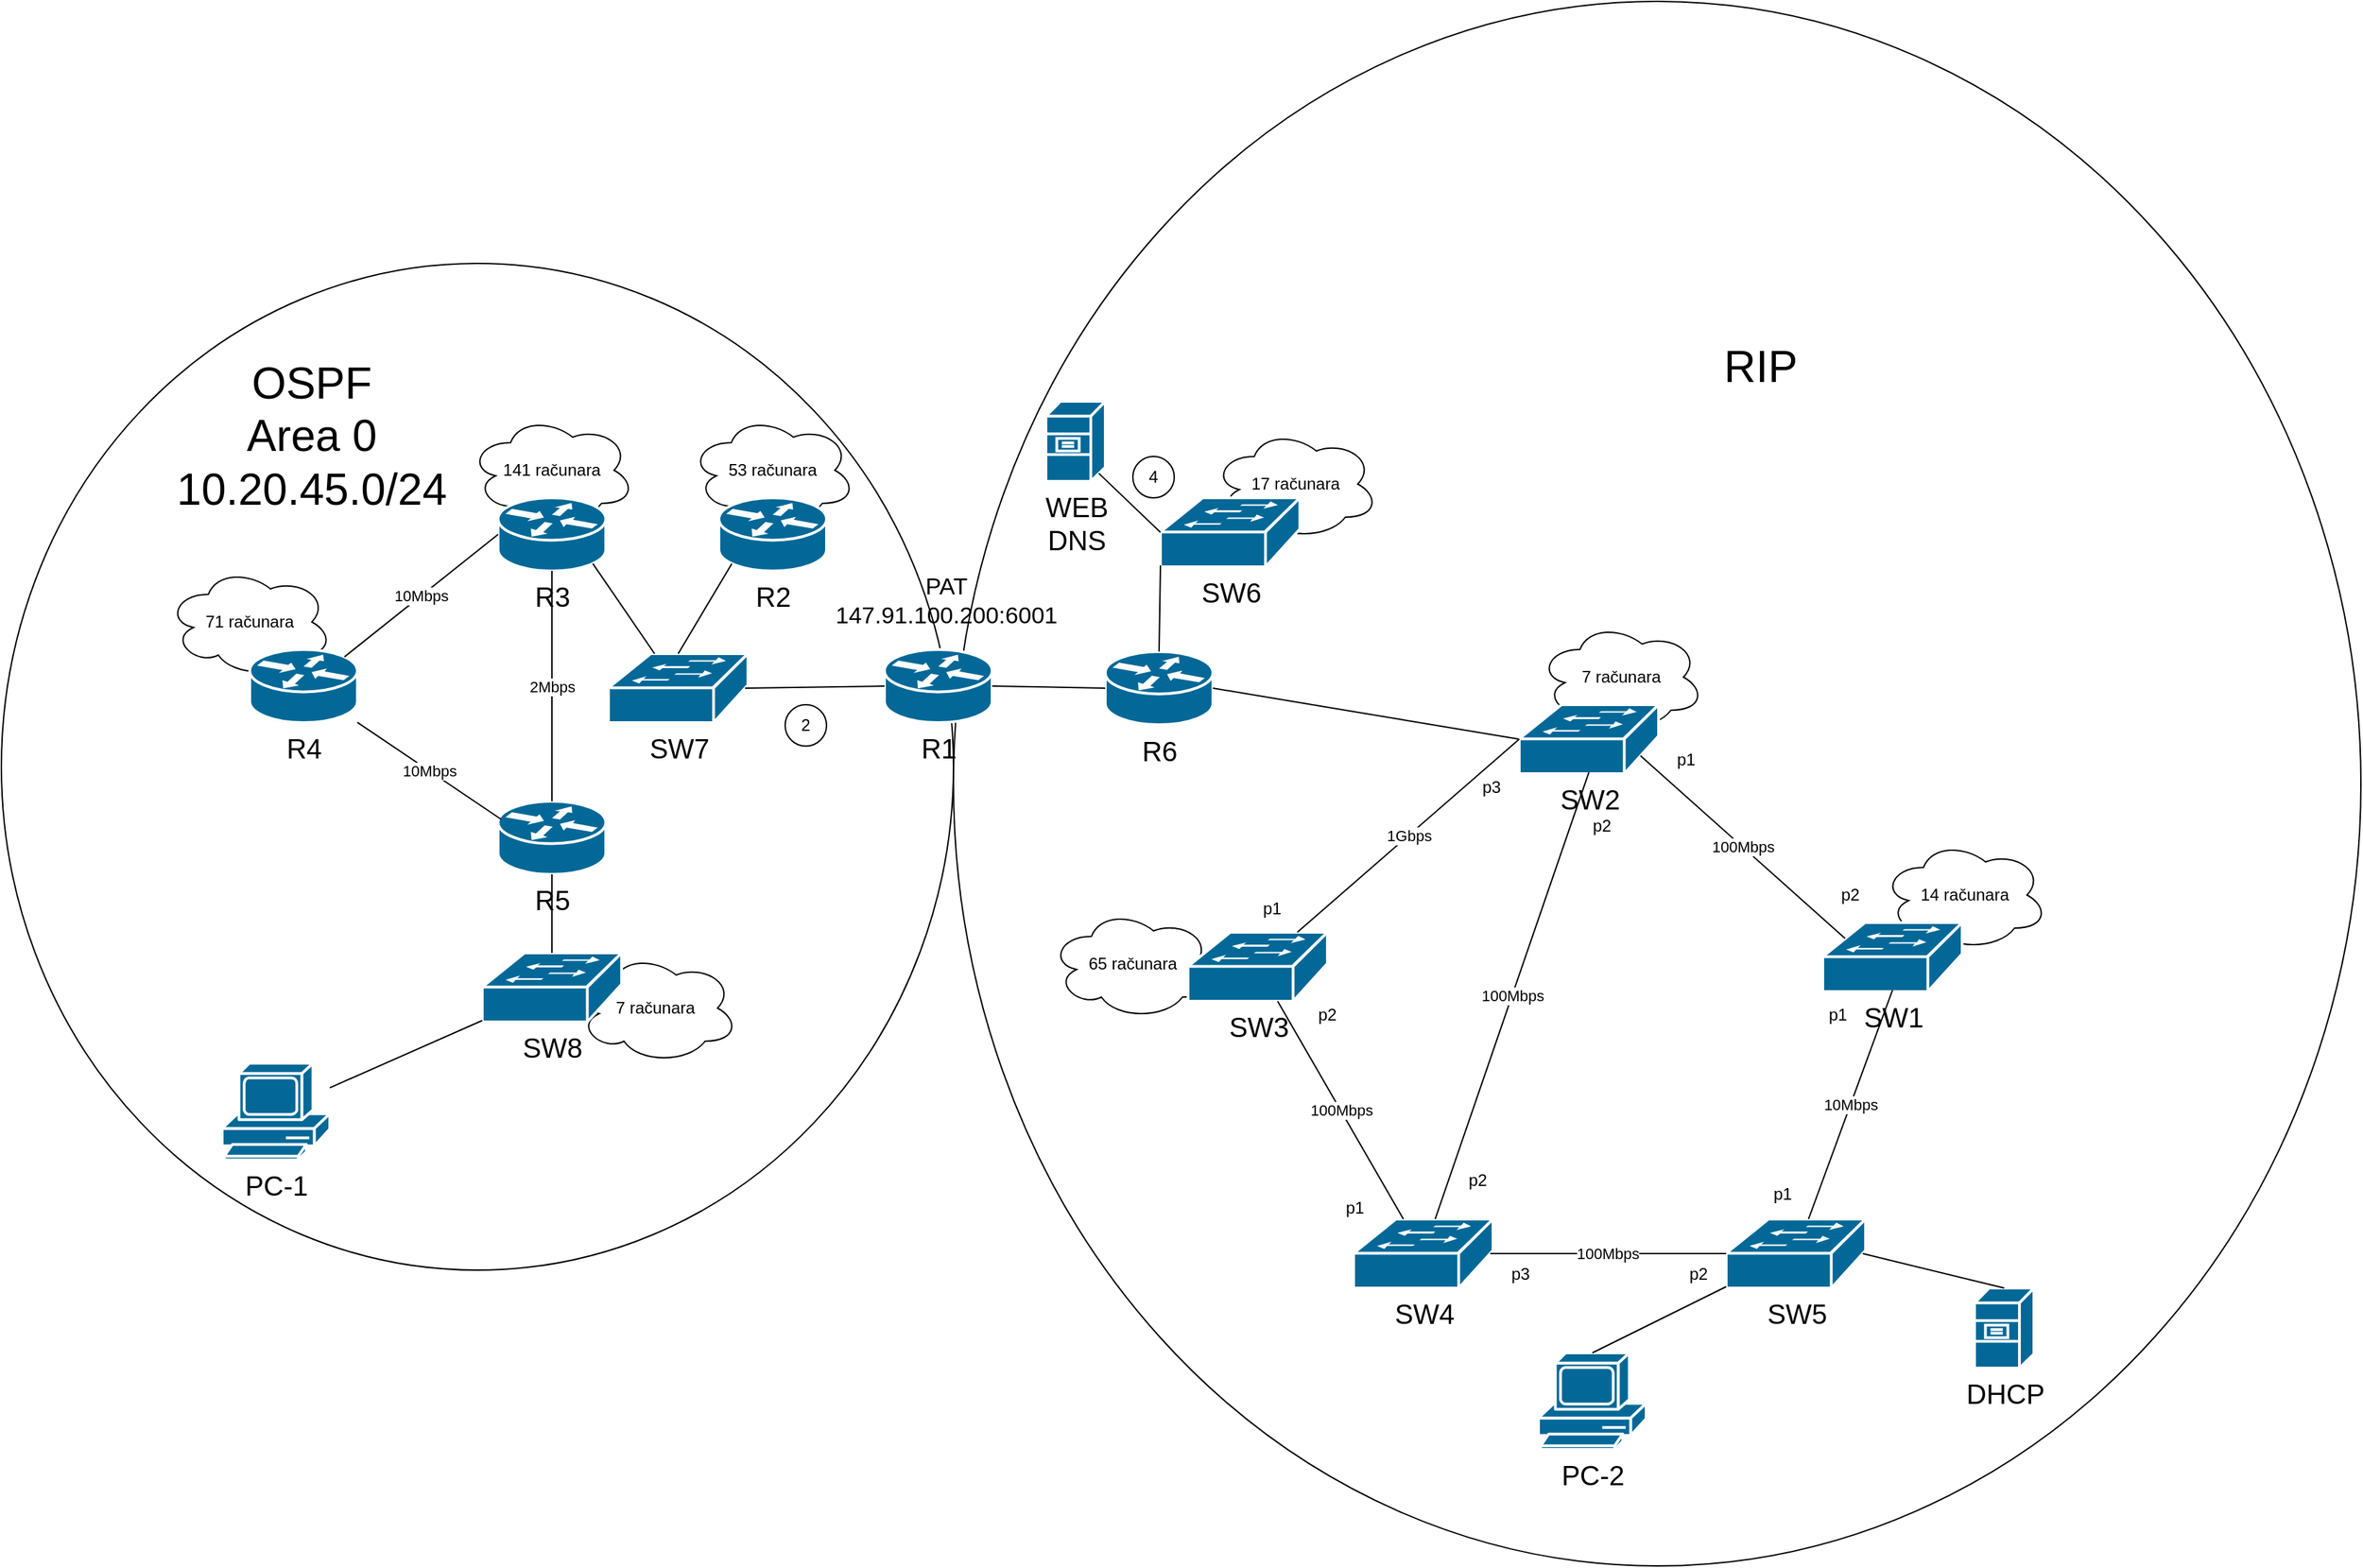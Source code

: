 <mxfile version="14.7.2" type="device"><diagram id="EhWIKVmzBfIZZsWLIXEw" name="Page-1"><mxGraphModel dx="2853" dy="2305" grid="1" gridSize="10" guides="1" tooltips="1" connect="1" arrows="1" fold="1" page="1" pageScale="1" pageWidth="827" pageHeight="1169" math="0" shadow="0"><root><mxCell id="0"/><mxCell id="1" parent="0"/><mxCell id="HuRtXzEjLlyIt-KQyqPr-65" value="" style="ellipse;whiteSpace=wrap;html=1;" vertex="1" parent="1"><mxGeometry x="570" y="-290" width="1020" height="1134.5" as="geometry"/></mxCell><mxCell id="HuRtXzEjLlyIt-KQyqPr-40" value="14 računara" style="ellipse;shape=cloud;whiteSpace=wrap;html=1;" vertex="1" parent="1"><mxGeometry x="1243" y="318" width="120" height="80" as="geometry"/></mxCell><mxCell id="HuRtXzEjLlyIt-KQyqPr-39" value="65 računara" style="ellipse;shape=cloud;whiteSpace=wrap;html=1;" vertex="1" parent="1"><mxGeometry x="640" y="368" width="120" height="80" as="geometry"/></mxCell><mxCell id="HuRtXzEjLlyIt-KQyqPr-38" value="7 računara" style="ellipse;shape=cloud;whiteSpace=wrap;html=1;" vertex="1" parent="1"><mxGeometry x="994" y="160" width="120" height="80" as="geometry"/></mxCell><mxCell id="HuRtXzEjLlyIt-KQyqPr-28" value="17 računara" style="ellipse;shape=cloud;whiteSpace=wrap;html=1;" vertex="1" parent="1"><mxGeometry x="758" y="20" width="120" height="80" as="geometry"/></mxCell><mxCell id="HuRtXzEjLlyIt-KQyqPr-24" value="" style="ellipse;whiteSpace=wrap;html=1;" vertex="1" parent="1"><mxGeometry x="-120" y="-100" width="690" height="730" as="geometry"/></mxCell><mxCell id="HuRtXzEjLlyIt-KQyqPr-22" value="53 računara" style="ellipse;shape=cloud;whiteSpace=wrap;html=1;" vertex="1" parent="1"><mxGeometry x="379" y="10" width="120" height="80" as="geometry"/></mxCell><mxCell id="HuRtXzEjLlyIt-KQyqPr-21" value="141 računara" style="ellipse;shape=cloud;whiteSpace=wrap;html=1;" vertex="1" parent="1"><mxGeometry x="219" y="10" width="120" height="80" as="geometry"/></mxCell><mxCell id="HuRtXzEjLlyIt-KQyqPr-20" value="71 računara" style="ellipse;shape=cloud;whiteSpace=wrap;html=1;" vertex="1" parent="1"><mxGeometry y="120" width="120" height="80" as="geometry"/></mxCell><mxCell id="HuRtXzEjLlyIt-KQyqPr-11" value="7 računara" style="ellipse;shape=cloud;whiteSpace=wrap;html=1;" vertex="1" parent="1"><mxGeometry x="294" y="400" width="120" height="80" as="geometry"/></mxCell><mxCell id="HuRtXzEjLlyIt-KQyqPr-1" value="&lt;font style=&quot;font-size: 20px&quot;&gt;R5&lt;/font&gt;" style="shape=mxgraph.cisco.routers.router;html=1;pointerEvents=1;dashed=0;fillColor=#036897;strokeColor=#ffffff;strokeWidth=2;verticalLabelPosition=bottom;verticalAlign=top;align=center;outlineConnect=0;" vertex="1" parent="1"><mxGeometry x="240" y="290" width="78" height="53" as="geometry"/></mxCell><mxCell id="HuRtXzEjLlyIt-KQyqPr-2" value="&lt;font style=&quot;font-size: 20px&quot;&gt;R4&lt;/font&gt;" style="shape=mxgraph.cisco.routers.router;html=1;pointerEvents=1;dashed=0;fillColor=#036897;strokeColor=#ffffff;strokeWidth=2;verticalLabelPosition=bottom;verticalAlign=top;align=center;outlineConnect=0;" vertex="1" parent="1"><mxGeometry x="60" y="180" width="78" height="53" as="geometry"/></mxCell><mxCell id="HuRtXzEjLlyIt-KQyqPr-5" value="&lt;font style=&quot;font-size: 20px&quot;&gt;R3&lt;/font&gt;" style="shape=mxgraph.cisco.routers.router;html=1;pointerEvents=1;dashed=0;fillColor=#036897;strokeColor=#ffffff;strokeWidth=2;verticalLabelPosition=bottom;verticalAlign=top;align=center;outlineConnect=0;" vertex="1" parent="1"><mxGeometry x="240" y="70" width="78" height="53" as="geometry"/></mxCell><mxCell id="HuRtXzEjLlyIt-KQyqPr-6" value="&lt;font style=&quot;font-size: 20px&quot;&gt;R2&lt;/font&gt;" style="shape=mxgraph.cisco.routers.router;html=1;pointerEvents=1;dashed=0;fillColor=#036897;strokeColor=#ffffff;strokeWidth=2;verticalLabelPosition=bottom;verticalAlign=top;align=center;outlineConnect=0;" vertex="1" parent="1"><mxGeometry x="400" y="70" width="78" height="53" as="geometry"/></mxCell><mxCell id="HuRtXzEjLlyIt-KQyqPr-7" value="&lt;font style=&quot;font-size: 20px&quot;&gt;R1&lt;/font&gt;" style="shape=mxgraph.cisco.routers.router;html=1;pointerEvents=1;dashed=0;fillColor=#036897;strokeColor=#ffffff;strokeWidth=2;verticalLabelPosition=bottom;verticalAlign=top;align=center;outlineConnect=0;" vertex="1" parent="1"><mxGeometry x="520" y="180" width="78" height="53" as="geometry"/></mxCell><mxCell id="HuRtXzEjLlyIt-KQyqPr-8" value="&lt;font style=&quot;font-size: 20px&quot;&gt;SW7&lt;/font&gt;" style="shape=mxgraph.cisco.switches.workgroup_switch;html=1;pointerEvents=1;dashed=0;fillColor=#036897;strokeColor=#ffffff;strokeWidth=2;verticalLabelPosition=bottom;verticalAlign=top;align=center;outlineConnect=0;" vertex="1" parent="1"><mxGeometry x="320" y="183" width="101" height="50" as="geometry"/></mxCell><mxCell id="HuRtXzEjLlyIt-KQyqPr-9" value="&lt;font style=&quot;font-size: 20px&quot;&gt;SW8&lt;/font&gt;" style="shape=mxgraph.cisco.switches.workgroup_switch;html=1;pointerEvents=1;dashed=0;fillColor=#036897;strokeColor=#ffffff;strokeWidth=2;verticalLabelPosition=bottom;verticalAlign=top;align=center;outlineConnect=0;" vertex="1" parent="1"><mxGeometry x="228.5" y="400" width="101" height="50" as="geometry"/></mxCell><mxCell id="HuRtXzEjLlyIt-KQyqPr-10" value="&lt;font style=&quot;font-size: 20px&quot;&gt;PC-1&lt;/font&gt;" style="shape=mxgraph.cisco.computers_and_peripherals.pc;html=1;pointerEvents=1;dashed=0;fillColor=#036897;strokeColor=#ffffff;strokeWidth=2;verticalLabelPosition=bottom;verticalAlign=top;align=center;outlineConnect=0;" vertex="1" parent="1"><mxGeometry x="40" y="480" width="78" height="70" as="geometry"/></mxCell><mxCell id="HuRtXzEjLlyIt-KQyqPr-12" value="" style="endArrow=none;html=1;entryX=0;entryY=0.98;entryDx=0;entryDy=0;entryPerimeter=0;" edge="1" parent="1" source="HuRtXzEjLlyIt-KQyqPr-10" target="HuRtXzEjLlyIt-KQyqPr-9"><mxGeometry width="50" height="50" relative="1" as="geometry"><mxPoint x="160" y="430" as="sourcePoint"/><mxPoint x="210" y="380" as="targetPoint"/></mxGeometry></mxCell><mxCell id="HuRtXzEjLlyIt-KQyqPr-13" value="" style="endArrow=none;html=1;entryX=0.5;entryY=1;entryDx=0;entryDy=0;entryPerimeter=0;exitX=0.5;exitY=0;exitDx=0;exitDy=0;exitPerimeter=0;" edge="1" parent="1" source="HuRtXzEjLlyIt-KQyqPr-9" target="HuRtXzEjLlyIt-KQyqPr-1"><mxGeometry width="50" height="50" relative="1" as="geometry"><mxPoint x="390" y="390" as="sourcePoint"/><mxPoint x="440" y="340" as="targetPoint"/></mxGeometry></mxCell><mxCell id="HuRtXzEjLlyIt-KQyqPr-14" value="2Mbps" style="endArrow=none;html=1;entryX=0.5;entryY=1;entryDx=0;entryDy=0;entryPerimeter=0;exitX=0.5;exitY=0;exitDx=0;exitDy=0;exitPerimeter=0;" edge="1" parent="1" source="HuRtXzEjLlyIt-KQyqPr-1" target="HuRtXzEjLlyIt-KQyqPr-5"><mxGeometry width="50" height="50" relative="1" as="geometry"><mxPoint x="190" y="270" as="sourcePoint"/><mxPoint x="240" y="220" as="targetPoint"/></mxGeometry></mxCell><mxCell id="HuRtXzEjLlyIt-KQyqPr-15" value="10Mbps" style="endArrow=none;html=1;entryX=0.026;entryY=0.245;entryDx=0;entryDy=0;entryPerimeter=0;" edge="1" parent="1" source="HuRtXzEjLlyIt-KQyqPr-2" target="HuRtXzEjLlyIt-KQyqPr-1"><mxGeometry width="50" height="50" relative="1" as="geometry"><mxPoint x="90" y="400" as="sourcePoint"/><mxPoint x="140" y="350" as="targetPoint"/></mxGeometry></mxCell><mxCell id="HuRtXzEjLlyIt-KQyqPr-16" value="10Mbps" style="endArrow=none;html=1;entryX=0;entryY=0.5;entryDx=0;entryDy=0;entryPerimeter=0;exitX=0.88;exitY=0.1;exitDx=0;exitDy=0;exitPerimeter=0;" edge="1" parent="1" source="HuRtXzEjLlyIt-KQyqPr-2" target="HuRtXzEjLlyIt-KQyqPr-5"><mxGeometry width="50" height="50" relative="1" as="geometry"><mxPoint x="60" y="110" as="sourcePoint"/><mxPoint x="110" y="60" as="targetPoint"/></mxGeometry></mxCell><mxCell id="HuRtXzEjLlyIt-KQyqPr-17" value="" style="endArrow=none;html=1;exitX=0.88;exitY=0.9;exitDx=0;exitDy=0;exitPerimeter=0;" edge="1" parent="1" source="HuRtXzEjLlyIt-KQyqPr-5" target="HuRtXzEjLlyIt-KQyqPr-8"><mxGeometry width="50" height="50" relative="1" as="geometry"><mxPoint x="320" y="100" as="sourcePoint"/><mxPoint x="370" y="50" as="targetPoint"/></mxGeometry></mxCell><mxCell id="HuRtXzEjLlyIt-KQyqPr-18" value="" style="endArrow=none;html=1;entryX=0.12;entryY=0.9;entryDx=0;entryDy=0;entryPerimeter=0;exitX=0.5;exitY=0;exitDx=0;exitDy=0;exitPerimeter=0;" edge="1" parent="1" source="HuRtXzEjLlyIt-KQyqPr-8" target="HuRtXzEjLlyIt-KQyqPr-6"><mxGeometry width="50" height="50" relative="1" as="geometry"><mxPoint x="340" y="110" as="sourcePoint"/><mxPoint x="390" y="60" as="targetPoint"/></mxGeometry></mxCell><mxCell id="HuRtXzEjLlyIt-KQyqPr-19" value="" style="endArrow=none;html=1;entryX=0;entryY=0.5;entryDx=0;entryDy=0;entryPerimeter=0;exitX=0.98;exitY=0.5;exitDx=0;exitDy=0;exitPerimeter=0;" edge="1" parent="1" source="HuRtXzEjLlyIt-KQyqPr-8" target="HuRtXzEjLlyIt-KQyqPr-7"><mxGeometry width="50" height="50" relative="1" as="geometry"><mxPoint x="420" y="340" as="sourcePoint"/><mxPoint x="470" y="290" as="targetPoint"/></mxGeometry></mxCell><mxCell id="HuRtXzEjLlyIt-KQyqPr-23" value="2" style="ellipse;whiteSpace=wrap;html=1;aspect=fixed;" vertex="1" parent="1"><mxGeometry x="448" y="220" width="30" height="30" as="geometry"/></mxCell><mxCell id="HuRtXzEjLlyIt-KQyqPr-25" value="&lt;font style=&quot;font-size: 32px&quot;&gt;OSPF&lt;br&gt;Area 0&lt;br&gt;10.20.45.0/24&lt;br&gt;&lt;/font&gt;" style="text;html=1;strokeColor=none;fillColor=none;align=center;verticalAlign=middle;whiteSpace=wrap;rounded=0;" vertex="1" parent="1"><mxGeometry x="50" y="-20" width="110" height="90" as="geometry"/></mxCell><mxCell id="HuRtXzEjLlyIt-KQyqPr-26" value="&lt;font style=&quot;font-size: 20px&quot;&gt;R6&lt;/font&gt;" style="shape=mxgraph.cisco.routers.router;html=1;pointerEvents=1;dashed=0;fillColor=#036897;strokeColor=#ffffff;strokeWidth=2;verticalLabelPosition=bottom;verticalAlign=top;align=center;outlineConnect=0;" vertex="1" parent="1"><mxGeometry x="680" y="181.5" width="78" height="53" as="geometry"/></mxCell><mxCell id="HuRtXzEjLlyIt-KQyqPr-27" value="&lt;font style=&quot;font-size: 20px&quot;&gt;SW6&lt;/font&gt;" style="shape=mxgraph.cisco.switches.workgroup_switch;html=1;pointerEvents=1;dashed=0;fillColor=#036897;strokeColor=#ffffff;strokeWidth=2;verticalLabelPosition=bottom;verticalAlign=top;align=center;outlineConnect=0;" vertex="1" parent="1"><mxGeometry x="720" y="70" width="101" height="50" as="geometry"/></mxCell><mxCell id="HuRtXzEjLlyIt-KQyqPr-29" value="&lt;font style=&quot;font-size: 20px&quot;&gt;WEB&lt;br&gt;DNS&lt;/font&gt;" style="shape=mxgraph.cisco.servers.file_server;html=1;pointerEvents=1;dashed=0;fillColor=#036897;strokeColor=#ffffff;strokeWidth=2;verticalLabelPosition=bottom;verticalAlign=top;align=center;outlineConnect=0;" vertex="1" parent="1"><mxGeometry x="637" width="43" height="58" as="geometry"/></mxCell><mxCell id="HuRtXzEjLlyIt-KQyqPr-30" value="4" style="ellipse;whiteSpace=wrap;html=1;aspect=fixed;" vertex="1" parent="1"><mxGeometry x="700" y="40" width="30" height="30" as="geometry"/></mxCell><mxCell id="HuRtXzEjLlyIt-KQyqPr-31" value="&lt;font style=&quot;font-size: 20px&quot;&gt;SW2&lt;/font&gt;" style="shape=mxgraph.cisco.switches.workgroup_switch;html=1;pointerEvents=1;dashed=0;fillColor=#036897;strokeColor=#ffffff;strokeWidth=2;verticalLabelPosition=bottom;verticalAlign=top;align=center;outlineConnect=0;" vertex="1" parent="1"><mxGeometry x="980" y="220" width="101" height="50" as="geometry"/></mxCell><mxCell id="HuRtXzEjLlyIt-KQyqPr-32" value="&lt;font style=&quot;font-size: 20px&quot;&gt;SW3&lt;br&gt;&lt;/font&gt;" style="shape=mxgraph.cisco.switches.workgroup_switch;html=1;pointerEvents=1;dashed=0;fillColor=#036897;strokeColor=#ffffff;strokeWidth=2;verticalLabelPosition=bottom;verticalAlign=top;align=center;outlineConnect=0;" vertex="1" parent="1"><mxGeometry x="740" y="385" width="101" height="50" as="geometry"/></mxCell><mxCell id="HuRtXzEjLlyIt-KQyqPr-33" value="&lt;font style=&quot;font-size: 20px&quot;&gt;SW4&lt;/font&gt;" style="shape=mxgraph.cisco.switches.workgroup_switch;html=1;pointerEvents=1;dashed=0;fillColor=#036897;strokeColor=#ffffff;strokeWidth=2;verticalLabelPosition=bottom;verticalAlign=top;align=center;outlineConnect=0;" vertex="1" parent="1"><mxGeometry x="860" y="593" width="101" height="50" as="geometry"/></mxCell><mxCell id="HuRtXzEjLlyIt-KQyqPr-34" value="&lt;font style=&quot;font-size: 20px&quot;&gt;SW5&lt;/font&gt;" style="shape=mxgraph.cisco.switches.workgroup_switch;html=1;pointerEvents=1;dashed=0;fillColor=#036897;strokeColor=#ffffff;strokeWidth=2;verticalLabelPosition=bottom;verticalAlign=top;align=center;outlineConnect=0;" vertex="1" parent="1"><mxGeometry x="1130" y="593" width="101" height="50" as="geometry"/></mxCell><mxCell id="HuRtXzEjLlyIt-KQyqPr-35" value="&lt;font style=&quot;font-size: 20px&quot;&gt;SW1&lt;/font&gt;" style="shape=mxgraph.cisco.switches.workgroup_switch;html=1;pointerEvents=1;dashed=0;fillColor=#036897;strokeColor=#ffffff;strokeWidth=2;verticalLabelPosition=bottom;verticalAlign=top;align=center;outlineConnect=0;" vertex="1" parent="1"><mxGeometry x="1200" y="378" width="101" height="50" as="geometry"/></mxCell><mxCell id="HuRtXzEjLlyIt-KQyqPr-36" value="&lt;span style=&quot;font-size: 20px&quot;&gt;DHCP&lt;/span&gt;" style="shape=mxgraph.cisco.servers.file_server;html=1;pointerEvents=1;dashed=0;fillColor=#036897;strokeColor=#ffffff;strokeWidth=2;verticalLabelPosition=bottom;verticalAlign=top;align=center;outlineConnect=0;" vertex="1" parent="1"><mxGeometry x="1310" y="643" width="43" height="58" as="geometry"/></mxCell><mxCell id="HuRtXzEjLlyIt-KQyqPr-37" value="&lt;font style=&quot;font-size: 20px&quot;&gt;PC-2&lt;/font&gt;" style="shape=mxgraph.cisco.computers_and_peripherals.pc;html=1;pointerEvents=1;dashed=0;fillColor=#036897;strokeColor=#ffffff;strokeWidth=2;verticalLabelPosition=bottom;verticalAlign=top;align=center;outlineConnect=0;" vertex="1" parent="1"><mxGeometry x="994" y="690" width="78" height="70" as="geometry"/></mxCell><mxCell id="HuRtXzEjLlyIt-KQyqPr-41" value="100Mbps" style="endArrow=none;html=1;" edge="1" parent="1" source="HuRtXzEjLlyIt-KQyqPr-33" target="HuRtXzEjLlyIt-KQyqPr-32"><mxGeometry width="50" height="50" relative="1" as="geometry"><mxPoint x="780" y="563" as="sourcePoint"/><mxPoint x="830" y="513" as="targetPoint"/></mxGeometry></mxCell><mxCell id="HuRtXzEjLlyIt-KQyqPr-42" value="100Mbps" style="endArrow=none;html=1;entryX=0.5;entryY=0.98;entryDx=0;entryDy=0;entryPerimeter=0;" edge="1" parent="1" source="HuRtXzEjLlyIt-KQyqPr-33" target="HuRtXzEjLlyIt-KQyqPr-31"><mxGeometry width="50" height="50" relative="1" as="geometry"><mxPoint x="1010" y="453" as="sourcePoint"/><mxPoint x="1060" y="403" as="targetPoint"/></mxGeometry></mxCell><mxCell id="HuRtXzEjLlyIt-KQyqPr-43" value="1Gbps" style="endArrow=none;html=1;entryX=0;entryY=0.5;entryDx=0;entryDy=0;entryPerimeter=0;" edge="1" parent="1" source="HuRtXzEjLlyIt-KQyqPr-32" target="HuRtXzEjLlyIt-KQyqPr-31"><mxGeometry width="50" height="50" relative="1" as="geometry"><mxPoint x="840" y="343" as="sourcePoint"/><mxPoint x="890" y="293" as="targetPoint"/></mxGeometry></mxCell><mxCell id="HuRtXzEjLlyIt-KQyqPr-44" value="100Mbps" style="endArrow=none;html=1;exitX=0.98;exitY=0.5;exitDx=0;exitDy=0;exitPerimeter=0;entryX=0;entryY=0.5;entryDx=0;entryDy=0;entryPerimeter=0;" edge="1" parent="1" source="HuRtXzEjLlyIt-KQyqPr-33" target="HuRtXzEjLlyIt-KQyqPr-34"><mxGeometry width="50" height="50" relative="1" as="geometry"><mxPoint x="1030" y="483" as="sourcePoint"/><mxPoint x="1080" y="433" as="targetPoint"/></mxGeometry></mxCell><mxCell id="HuRtXzEjLlyIt-KQyqPr-45" value="10Mbps" style="endArrow=none;html=1;entryX=0.5;entryY=0.98;entryDx=0;entryDy=0;entryPerimeter=0;" edge="1" parent="1" source="HuRtXzEjLlyIt-KQyqPr-34" target="HuRtXzEjLlyIt-KQyqPr-35"><mxGeometry width="50" height="50" relative="1" as="geometry"><mxPoint x="1280" y="483" as="sourcePoint"/><mxPoint x="1330" y="433" as="targetPoint"/></mxGeometry></mxCell><mxCell id="HuRtXzEjLlyIt-KQyqPr-46" value="100Mbps" style="endArrow=none;html=1;entryX=0.87;entryY=0.74;entryDx=0;entryDy=0;entryPerimeter=0;exitX=0.16;exitY=0.23;exitDx=0;exitDy=0;exitPerimeter=0;" edge="1" parent="1" source="HuRtXzEjLlyIt-KQyqPr-35" target="HuRtXzEjLlyIt-KQyqPr-31"><mxGeometry width="50" height="50" relative="1" as="geometry"><mxPoint x="1230" y="273" as="sourcePoint"/><mxPoint x="1280" y="223" as="targetPoint"/></mxGeometry></mxCell><mxCell id="HuRtXzEjLlyIt-KQyqPr-47" value="" style="endArrow=none;html=1;entryX=0;entryY=0.98;entryDx=0;entryDy=0;entryPerimeter=0;exitX=0.5;exitY=0;exitDx=0;exitDy=0;exitPerimeter=0;" edge="1" parent="1" source="HuRtXzEjLlyIt-KQyqPr-37" target="HuRtXzEjLlyIt-KQyqPr-34"><mxGeometry width="50" height="50" relative="1" as="geometry"><mxPoint x="960" y="673" as="sourcePoint"/><mxPoint x="1010" y="623" as="targetPoint"/></mxGeometry></mxCell><mxCell id="HuRtXzEjLlyIt-KQyqPr-48" value="" style="endArrow=none;html=1;exitX=0.98;exitY=0.5;exitDx=0;exitDy=0;exitPerimeter=0;entryX=0.5;entryY=0;entryDx=0;entryDy=0;entryPerimeter=0;" edge="1" parent="1" source="HuRtXzEjLlyIt-KQyqPr-34" target="HuRtXzEjLlyIt-KQyqPr-36"><mxGeometry width="50" height="50" relative="1" as="geometry"><mxPoint x="1220" y="513" as="sourcePoint"/><mxPoint x="1330" y="493" as="targetPoint"/></mxGeometry></mxCell><mxCell id="HuRtXzEjLlyIt-KQyqPr-49" value="" style="endArrow=none;html=1;exitX=1;exitY=0.5;exitDx=0;exitDy=0;exitPerimeter=0;entryX=0;entryY=0.5;entryDx=0;entryDy=0;entryPerimeter=0;" edge="1" parent="1" source="HuRtXzEjLlyIt-KQyqPr-26" target="HuRtXzEjLlyIt-KQyqPr-31"><mxGeometry width="50" height="50" relative="1" as="geometry"><mxPoint x="800" y="230" as="sourcePoint"/><mxPoint x="850" y="180" as="targetPoint"/></mxGeometry></mxCell><mxCell id="HuRtXzEjLlyIt-KQyqPr-50" value="" style="endArrow=none;html=1;exitX=1;exitY=0.5;exitDx=0;exitDy=0;exitPerimeter=0;entryX=0;entryY=0.5;entryDx=0;entryDy=0;entryPerimeter=0;" edge="1" parent="1" source="HuRtXzEjLlyIt-KQyqPr-7" target="HuRtXzEjLlyIt-KQyqPr-26"><mxGeometry width="50" height="50" relative="1" as="geometry"><mxPoint x="610" y="190" as="sourcePoint"/><mxPoint x="660" y="140" as="targetPoint"/></mxGeometry></mxCell><mxCell id="HuRtXzEjLlyIt-KQyqPr-51" value="" style="endArrow=none;html=1;entryX=0;entryY=0.98;entryDx=0;entryDy=0;entryPerimeter=0;exitX=0.5;exitY=0;exitDx=0;exitDy=0;exitPerimeter=0;" edge="1" parent="1" source="HuRtXzEjLlyIt-KQyqPr-26" target="HuRtXzEjLlyIt-KQyqPr-27"><mxGeometry width="50" height="50" relative="1" as="geometry"><mxPoint x="610" y="190" as="sourcePoint"/><mxPoint x="660" y="140" as="targetPoint"/></mxGeometry></mxCell><mxCell id="HuRtXzEjLlyIt-KQyqPr-52" value="" style="endArrow=none;html=1;exitX=0.89;exitY=0.9;exitDx=0;exitDy=0;exitPerimeter=0;entryX=0;entryY=0.5;entryDx=0;entryDy=0;entryPerimeter=0;" edge="1" parent="1" source="HuRtXzEjLlyIt-KQyqPr-29" target="HuRtXzEjLlyIt-KQyqPr-27"><mxGeometry width="50" height="50" relative="1" as="geometry"><mxPoint x="720" y="30" as="sourcePoint"/><mxPoint x="770" y="-20" as="targetPoint"/></mxGeometry></mxCell><mxCell id="HuRtXzEjLlyIt-KQyqPr-53" value="p1" style="text;html=1;strokeColor=none;fillColor=none;align=center;verticalAlign=middle;whiteSpace=wrap;rounded=0;" vertex="1" parent="1"><mxGeometry x="1191" y="435" width="40" height="20" as="geometry"/></mxCell><mxCell id="HuRtXzEjLlyIt-KQyqPr-54" value="p2" style="text;html=1;strokeColor=none;fillColor=none;align=center;verticalAlign=middle;whiteSpace=wrap;rounded=0;" vertex="1" parent="1"><mxGeometry x="1200" y="348" width="40" height="20" as="geometry"/></mxCell><mxCell id="HuRtXzEjLlyIt-KQyqPr-55" value="p1" style="text;html=1;strokeColor=none;fillColor=none;align=center;verticalAlign=middle;whiteSpace=wrap;rounded=0;" vertex="1" parent="1"><mxGeometry x="1081" y="250" width="40" height="20" as="geometry"/></mxCell><mxCell id="HuRtXzEjLlyIt-KQyqPr-56" value="p2" style="text;html=1;strokeColor=none;fillColor=none;align=center;verticalAlign=middle;whiteSpace=wrap;rounded=0;" vertex="1" parent="1"><mxGeometry x="1020" y="298" width="40" height="20" as="geometry"/></mxCell><mxCell id="HuRtXzEjLlyIt-KQyqPr-57" value="p3" style="text;html=1;strokeColor=none;fillColor=none;align=center;verticalAlign=middle;whiteSpace=wrap;rounded=0;" vertex="1" parent="1"><mxGeometry x="940" y="270" width="40" height="20" as="geometry"/></mxCell><mxCell id="HuRtXzEjLlyIt-KQyqPr-58" value="p1" style="text;html=1;strokeColor=none;fillColor=none;align=center;verticalAlign=middle;whiteSpace=wrap;rounded=0;" vertex="1" parent="1"><mxGeometry x="781" y="358" width="40" height="20" as="geometry"/></mxCell><mxCell id="HuRtXzEjLlyIt-KQyqPr-59" value="p2" style="text;html=1;strokeColor=none;fillColor=none;align=center;verticalAlign=middle;whiteSpace=wrap;rounded=0;" vertex="1" parent="1"><mxGeometry x="821" y="435" width="40" height="20" as="geometry"/></mxCell><mxCell id="HuRtXzEjLlyIt-KQyqPr-60" value="p1" style="text;html=1;strokeColor=none;fillColor=none;align=center;verticalAlign=middle;whiteSpace=wrap;rounded=0;" vertex="1" parent="1"><mxGeometry x="841" y="575" width="40" height="20" as="geometry"/></mxCell><mxCell id="HuRtXzEjLlyIt-KQyqPr-61" value="p2" style="text;html=1;strokeColor=none;fillColor=none;align=center;verticalAlign=middle;whiteSpace=wrap;rounded=0;" vertex="1" parent="1"><mxGeometry x="930" y="555" width="40" height="20" as="geometry"/></mxCell><mxCell id="HuRtXzEjLlyIt-KQyqPr-62" value="p3" style="text;html=1;strokeColor=none;fillColor=none;align=center;verticalAlign=middle;whiteSpace=wrap;rounded=0;" vertex="1" parent="1"><mxGeometry x="961" y="623" width="40" height="20" as="geometry"/></mxCell><mxCell id="HuRtXzEjLlyIt-KQyqPr-63" value="p1" style="text;html=1;strokeColor=none;fillColor=none;align=center;verticalAlign=middle;whiteSpace=wrap;rounded=0;" vertex="1" parent="1"><mxGeometry x="1151" y="565" width="40" height="20" as="geometry"/></mxCell><mxCell id="HuRtXzEjLlyIt-KQyqPr-64" value="p2" style="text;html=1;strokeColor=none;fillColor=none;align=center;verticalAlign=middle;whiteSpace=wrap;rounded=0;" vertex="1" parent="1"><mxGeometry x="1090" y="623" width="40" height="20" as="geometry"/></mxCell><mxCell id="HuRtXzEjLlyIt-KQyqPr-66" value="&lt;span style=&quot;font-size: 32px&quot;&gt;RIP&lt;/span&gt;" style="text;html=1;strokeColor=none;fillColor=none;align=center;verticalAlign=middle;whiteSpace=wrap;rounded=0;" vertex="1" parent="1"><mxGeometry x="1100" y="-70" width="110" height="90" as="geometry"/></mxCell><mxCell id="HuRtXzEjLlyIt-KQyqPr-67" value="&lt;font style=&quot;font-size: 17px&quot;&gt;&lt;span&gt;PAT&lt;/span&gt;&lt;br&gt;&lt;span&gt;147.91.100.200:6001&lt;/span&gt;&lt;br&gt;&lt;/font&gt;" style="text;html=1;strokeColor=none;fillColor=none;align=center;verticalAlign=middle;whiteSpace=wrap;rounded=0;" vertex="1" parent="1"><mxGeometry x="510" y="100" width="110" height="90" as="geometry"/></mxCell></root></mxGraphModel></diagram></mxfile>